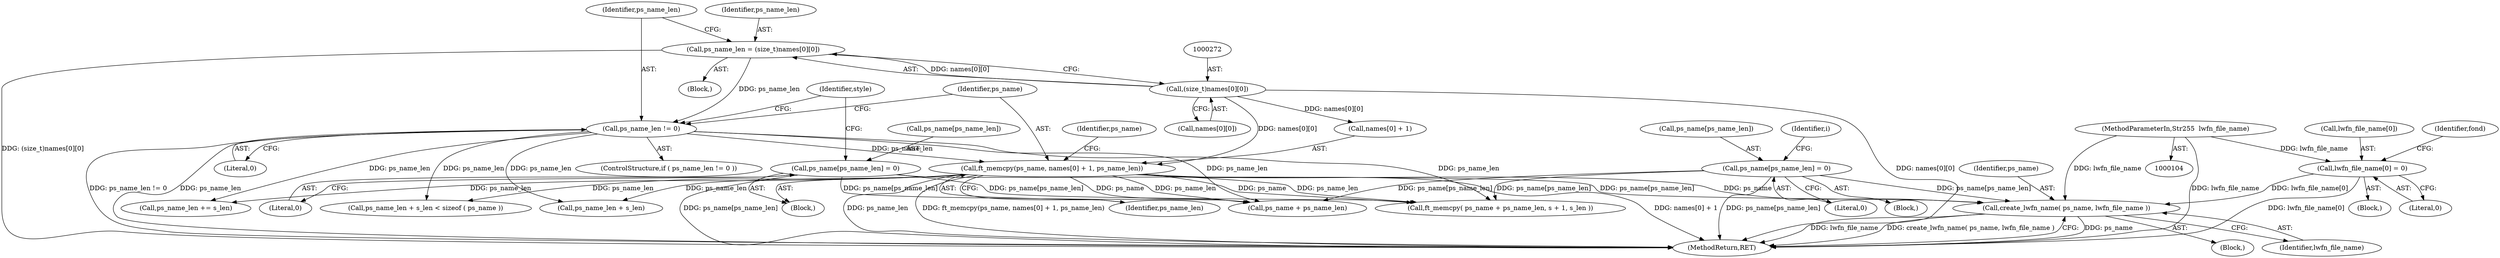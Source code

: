 digraph "0_savannah_18a8f0d9943369449bc4de92d411c78fb08d616c@API" {
"1000400" [label="(Call,create_lwfn_name( ps_name, lwfn_file_name ))"];
"1000395" [label="(Call,ps_name[ps_name_len] = 0)"];
"1000283" [label="(Call,ft_memcpy(ps_name, names[0] + 1, ps_name_len))"];
"1000271" [label="(Call,(size_t)names[0][0])"];
"1000279" [label="(Call,ps_name_len != 0)"];
"1000269" [label="(Call,ps_name_len = (size_t)names[0][0])"];
"1000296" [label="(Call,ps_name[ps_name_len] = 0)"];
"1000122" [label="(Call,lwfn_file_name[0] = 0)"];
"1000108" [label="(MethodParameterIn,Str255  lwfn_file_name)"];
"1000392" [label="(Call,ps_name_len += s_len)"];
"1000270" [label="(Identifier,ps_name_len)"];
"1000271" [label="(Call,(size_t)names[0][0])"];
"1000279" [label="(Call,ps_name_len != 0)"];
"1000123" [label="(Call,lwfn_file_name[0])"];
"1000285" [label="(Call,names[0] + 1)"];
"1000385" [label="(Call,ps_name + ps_name_len)"];
"1000273" [label="(Call,names[0][0])"];
"1000290" [label="(Identifier,ps_name_len)"];
"1000283" [label="(Call,ft_memcpy(ps_name, names[0] + 1, ps_name_len))"];
"1000340" [label="(Identifier,i)"];
"1000396" [label="(Call,ps_name[ps_name_len])"];
"1000306" [label="(Identifier,style)"];
"1000297" [label="(Call,ps_name[ps_name_len])"];
"1000399" [label="(Literal,0)"];
"1000296" [label="(Call,ps_name[ps_name_len] = 0)"];
"1000281" [label="(Literal,0)"];
"1000282" [label="(Block,)"];
"1000403" [label="(MethodReturn,RET)"];
"1000110" [label="(Block,)"];
"1000293" [label="(Identifier,ps_name)"];
"1000377" [label="(Call,ps_name_len + s_len < sizeof ( ps_name ))"];
"1000108" [label="(MethodParameterIn,Str255  lwfn_file_name)"];
"1000395" [label="(Call,ps_name[ps_name_len] = 0)"];
"1000202" [label="(Block,)"];
"1000378" [label="(Call,ps_name_len + s_len)"];
"1000280" [label="(Identifier,ps_name_len)"];
"1000400" [label="(Call,create_lwfn_name( ps_name, lwfn_file_name ))"];
"1000122" [label="(Call,lwfn_file_name[0] = 0)"];
"1000402" [label="(Identifier,lwfn_file_name)"];
"1000126" [label="(Literal,0)"];
"1000269" [label="(Call,ps_name_len = (size_t)names[0][0])"];
"1000267" [label="(Block,)"];
"1000384" [label="(Call,ft_memcpy( ps_name + ps_name_len, s + 1, s_len ))"];
"1000383" [label="(Block,)"];
"1000300" [label="(Literal,0)"];
"1000284" [label="(Identifier,ps_name)"];
"1000128" [label="(Identifier,fond)"];
"1000401" [label="(Identifier,ps_name)"];
"1000278" [label="(ControlStructure,if ( ps_name_len != 0 ))"];
"1000400" -> "1000202"  [label="AST: "];
"1000400" -> "1000402"  [label="CFG: "];
"1000401" -> "1000400"  [label="AST: "];
"1000402" -> "1000400"  [label="AST: "];
"1000403" -> "1000400"  [label="CFG: "];
"1000400" -> "1000403"  [label="DDG: ps_name"];
"1000400" -> "1000403"  [label="DDG: lwfn_file_name"];
"1000400" -> "1000403"  [label="DDG: create_lwfn_name( ps_name, lwfn_file_name )"];
"1000395" -> "1000400"  [label="DDG: ps_name[ps_name_len]"];
"1000283" -> "1000400"  [label="DDG: ps_name"];
"1000296" -> "1000400"  [label="DDG: ps_name[ps_name_len]"];
"1000122" -> "1000400"  [label="DDG: lwfn_file_name[0]"];
"1000108" -> "1000400"  [label="DDG: lwfn_file_name"];
"1000395" -> "1000383"  [label="AST: "];
"1000395" -> "1000399"  [label="CFG: "];
"1000396" -> "1000395"  [label="AST: "];
"1000399" -> "1000395"  [label="AST: "];
"1000340" -> "1000395"  [label="CFG: "];
"1000395" -> "1000403"  [label="DDG: ps_name[ps_name_len]"];
"1000395" -> "1000384"  [label="DDG: ps_name[ps_name_len]"];
"1000395" -> "1000385"  [label="DDG: ps_name[ps_name_len]"];
"1000283" -> "1000282"  [label="AST: "];
"1000283" -> "1000290"  [label="CFG: "];
"1000284" -> "1000283"  [label="AST: "];
"1000285" -> "1000283"  [label="AST: "];
"1000290" -> "1000283"  [label="AST: "];
"1000293" -> "1000283"  [label="CFG: "];
"1000283" -> "1000403"  [label="DDG: names[0] + 1"];
"1000283" -> "1000403"  [label="DDG: ps_name_len"];
"1000283" -> "1000403"  [label="DDG: ft_memcpy(ps_name, names[0] + 1, ps_name_len)"];
"1000271" -> "1000283"  [label="DDG: names[0][0]"];
"1000279" -> "1000283"  [label="DDG: ps_name_len"];
"1000283" -> "1000377"  [label="DDG: ps_name_len"];
"1000283" -> "1000378"  [label="DDG: ps_name_len"];
"1000283" -> "1000384"  [label="DDG: ps_name"];
"1000283" -> "1000384"  [label="DDG: ps_name_len"];
"1000283" -> "1000385"  [label="DDG: ps_name"];
"1000283" -> "1000385"  [label="DDG: ps_name_len"];
"1000283" -> "1000392"  [label="DDG: ps_name_len"];
"1000271" -> "1000269"  [label="AST: "];
"1000271" -> "1000273"  [label="CFG: "];
"1000272" -> "1000271"  [label="AST: "];
"1000273" -> "1000271"  [label="AST: "];
"1000269" -> "1000271"  [label="CFG: "];
"1000271" -> "1000403"  [label="DDG: names[0][0]"];
"1000271" -> "1000269"  [label="DDG: names[0][0]"];
"1000271" -> "1000285"  [label="DDG: names[0][0]"];
"1000279" -> "1000278"  [label="AST: "];
"1000279" -> "1000281"  [label="CFG: "];
"1000280" -> "1000279"  [label="AST: "];
"1000281" -> "1000279"  [label="AST: "];
"1000284" -> "1000279"  [label="CFG: "];
"1000306" -> "1000279"  [label="CFG: "];
"1000279" -> "1000403"  [label="DDG: ps_name_len"];
"1000279" -> "1000403"  [label="DDG: ps_name_len != 0"];
"1000269" -> "1000279"  [label="DDG: ps_name_len"];
"1000279" -> "1000377"  [label="DDG: ps_name_len"];
"1000279" -> "1000378"  [label="DDG: ps_name_len"];
"1000279" -> "1000384"  [label="DDG: ps_name_len"];
"1000279" -> "1000385"  [label="DDG: ps_name_len"];
"1000279" -> "1000392"  [label="DDG: ps_name_len"];
"1000269" -> "1000267"  [label="AST: "];
"1000270" -> "1000269"  [label="AST: "];
"1000280" -> "1000269"  [label="CFG: "];
"1000269" -> "1000403"  [label="DDG: (size_t)names[0][0]"];
"1000296" -> "1000282"  [label="AST: "];
"1000296" -> "1000300"  [label="CFG: "];
"1000297" -> "1000296"  [label="AST: "];
"1000300" -> "1000296"  [label="AST: "];
"1000306" -> "1000296"  [label="CFG: "];
"1000296" -> "1000403"  [label="DDG: ps_name[ps_name_len]"];
"1000296" -> "1000384"  [label="DDG: ps_name[ps_name_len]"];
"1000296" -> "1000385"  [label="DDG: ps_name[ps_name_len]"];
"1000122" -> "1000110"  [label="AST: "];
"1000122" -> "1000126"  [label="CFG: "];
"1000123" -> "1000122"  [label="AST: "];
"1000126" -> "1000122"  [label="AST: "];
"1000128" -> "1000122"  [label="CFG: "];
"1000122" -> "1000403"  [label="DDG: lwfn_file_name[0]"];
"1000108" -> "1000122"  [label="DDG: lwfn_file_name"];
"1000108" -> "1000104"  [label="AST: "];
"1000108" -> "1000403"  [label="DDG: lwfn_file_name"];
}
